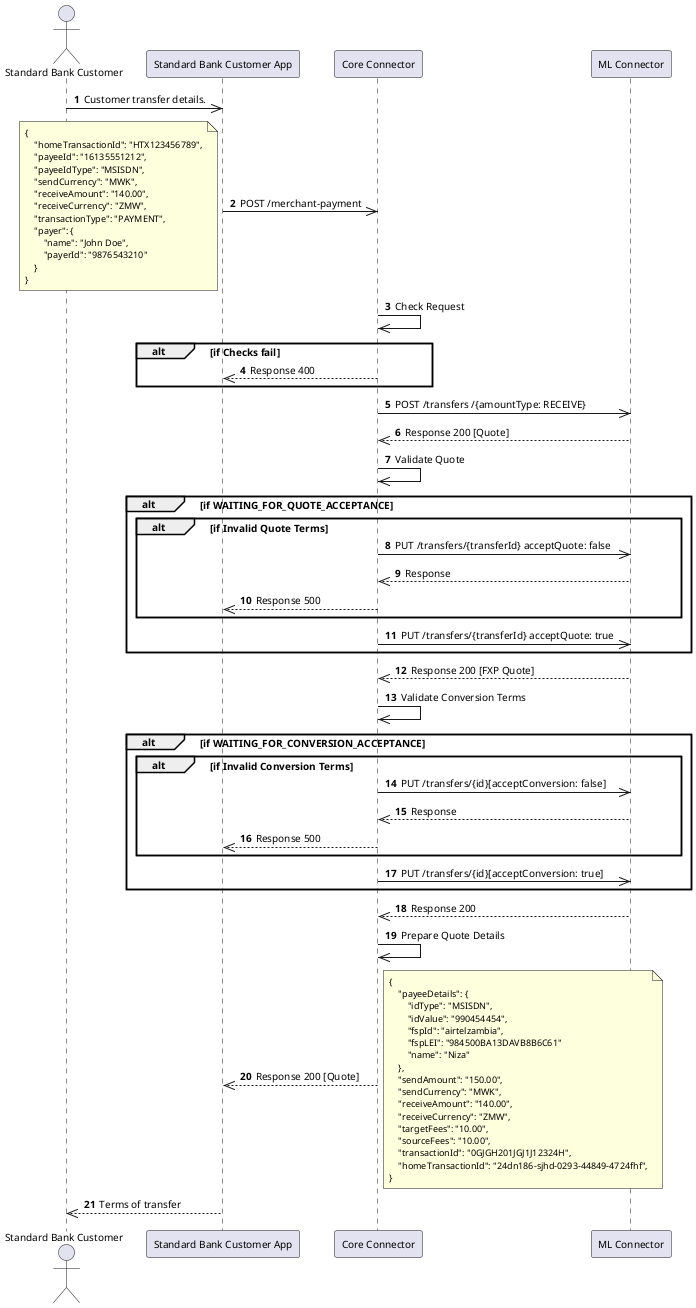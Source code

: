 @startuml name="initiate-transfer"

skinparam defaultFontSize 10
skinparam NoteFontSize 9
skinparam NoteFontName "Courier New"  ' Monospace font
skinparam wrapWidth 50                ' Set the width of the note

autonumber

actor "Standard Bank Customer" as Customer
participant "Standard Bank Customer App" as App
participant "Core Connector" as Core
participant "ML Connector" as ML

Customer ->> App: Customer transfer details.

App ->> Core: POST /merchant-payment
note left
{
    "homeTransactionId": "HTX123456789",
    "payeeId": "16135551212",
    "payeeIdType": "MSISDN",
    "sendCurrency": "MWK",
    "receiveAmount": "140.00",
    "receiveCurrency": "ZMW",
    "transactionType": "PAYMENT",
    "payer": {
        "name": "John Doe",
        "payerId": "9876543210"
    }
}
end note

Core ->> Core: Check Request

alt if Checks fail
    Core -->> App: Response 400
end



Core ->> ML: POST /transfers /{amountType: RECEIVE} 
ML -->> Core: Response 200 [Quote]
Core ->> Core: Validate Quote

alt if WAITING_FOR_QUOTE_ACCEPTANCE

    alt if Invalid Quote Terms
        Core ->> ML: PUT /transfers/{transferId} acceptQuote: false
        ML -->> Core: Response 
        Core -->> App: Response 500
    end

    Core ->> ML: PUT /transfers/{transferId} acceptQuote: true
end


ML -->> Core: Response 200 [FXP Quote]
Core ->> Core: Validate Conversion Terms


alt if WAITING_FOR_CONVERSION_ACCEPTANCE
    alt if Invalid Conversion Terms
        Core ->> ML: PUT /transfers/{id}[acceptConversion: false]
        ML -->> Core: Response 
        Core -->> App: Response 500
    end

    Core ->> ML: PUT /transfers/{id}[acceptConversion: true]
end

ML -->> Core: Response 200
Core ->> Core: Prepare Quote Details

Core -->> App: Response 200 [Quote]
note right
{
    "payeeDetails": {
        "idType": "MSISDN",
        "idValue": "990454454",
        "fspId": "airtelzambia",
        "fspLEI": "984500BA13DAVB8B6C61"
        "name": "Niza"
    },
    "sendAmount": "150.00",
    "sendCurrency": "MWK",
    "receiveAmount": "140.00",
    "receiveCurrency": "ZMW",
    "targetFees": "10.00",
    "sourceFees": "10.00",
    "transactionId": "0GJGH201JGJ1J12324H",
    "homeTransactionId": "24dn186-sjhd-0293-44849-4724fhf",
}
end note

App -->> Customer: Terms of transfer

@enduml
